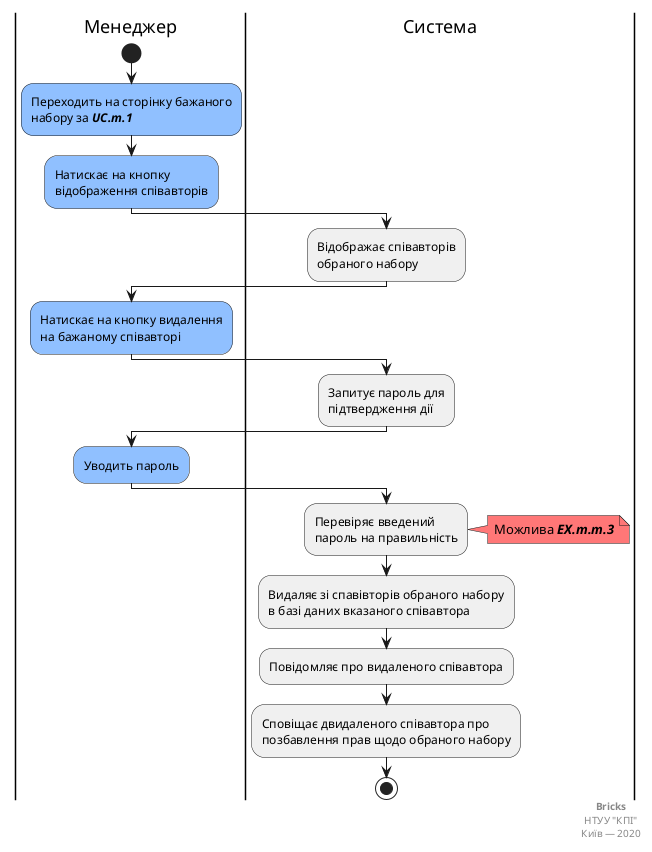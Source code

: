 @startuml

    |Менеджер|

        start;

        #90c0ff:Переходить на сторінку бажаного
        набору за <b><i>UC.m.1</i></b>;


        #90c0ff:Натискає на кнопку
        відображення співавторів;

    |Система|

        #f0f0f0:Відображає співавторів
        обраного набору;
        
    |Менеджер|

        #90c0ff:Натискає на кнопку видалення
        на бажаному співавторі;

    |Система|

        #f0f0f0:Запитує пароль для
        підтвердження дії;

    |Менеджер|

        #90c0ff:Уводить пароль;

    |Система|

        #f0f0f0:Перевіряє введений
        пароль на правильність;

        note right #f77
            Можлива <b><i>EX.m.m.3</i></b>
        end note

        #f0f0f0:Видаляє зі спавівторів обраного набору
        в базі даних вказаного співавтора;

        #f0f0f0:Повідомляє про видаленого співавтора;

        #f0f0f0:Сповіщає двидаленого співавтора про
        позбавлення прав щодо обраного набору;

        stop;

    right footer
        <b>Bricks</b>
        НТУУ "КПІ"
        Київ — 2020
    end footer

@enduml
